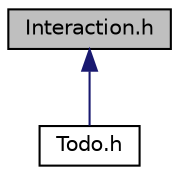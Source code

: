 digraph "Interaction.h"
{
 // LATEX_PDF_SIZE
  edge [fontname="Helvetica",fontsize="10",labelfontname="Helvetica",labelfontsize="10"];
  node [fontname="Helvetica",fontsize="10",shape=record];
  Node1 [label="Interaction.h",height=0.2,width=0.4,color="black", fillcolor="grey75", style="filled", fontcolor="black",tooltip="Fichier en-tete de la classe Interaction."];
  Node1 -> Node2 [dir="back",color="midnightblue",fontsize="10",style="solid",fontname="Helvetica"];
  Node2 [label="Todo.h",height=0.2,width=0.4,color="black", fillcolor="white", style="filled",URL="$_todo_8h_source.html",tooltip=" "];
}
